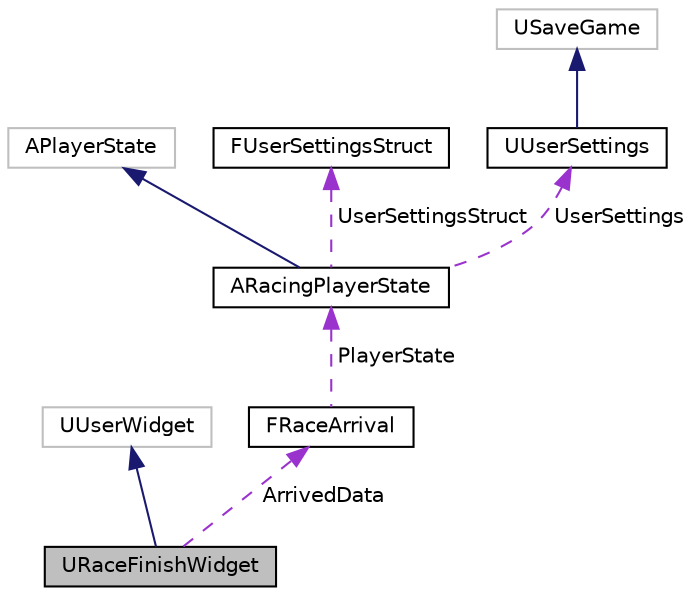 digraph "URaceFinishWidget"
{
 // LATEX_PDF_SIZE
  edge [fontname="Helvetica",fontsize="10",labelfontname="Helvetica",labelfontsize="10"];
  node [fontname="Helvetica",fontsize="10",shape=record];
  Node2 [label="URaceFinishWidget",height=0.2,width=0.4,color="black", fillcolor="grey75", style="filled", fontcolor="black",tooltip=" "];
  Node3 -> Node2 [dir="back",color="midnightblue",fontsize="10",style="solid",fontname="Helvetica"];
  Node3 [label="UUserWidget",height=0.2,width=0.4,color="grey75", fillcolor="white", style="filled",tooltip=" "];
  Node4 -> Node2 [dir="back",color="darkorchid3",fontsize="10",style="dashed",label=" ArrivedData" ,fontname="Helvetica"];
  Node4 [label="FRaceArrival",height=0.2,width=0.4,color="black", fillcolor="white", style="filled",URL="$struct_f_race_arrival.html",tooltip=" "];
  Node5 -> Node4 [dir="back",color="darkorchid3",fontsize="10",style="dashed",label=" PlayerState" ,fontname="Helvetica"];
  Node5 [label="ARacingPlayerState",height=0.2,width=0.4,color="black", fillcolor="white", style="filled",URL="$class_a_racing_player_state.html",tooltip=" "];
  Node6 -> Node5 [dir="back",color="midnightblue",fontsize="10",style="solid",fontname="Helvetica"];
  Node6 [label="APlayerState",height=0.2,width=0.4,color="grey75", fillcolor="white", style="filled",tooltip=" "];
  Node7 -> Node5 [dir="back",color="darkorchid3",fontsize="10",style="dashed",label=" UserSettingsStruct" ,fontname="Helvetica"];
  Node7 [label="FUserSettingsStruct",height=0.2,width=0.4,color="black", fillcolor="white", style="filled",URL="$struct_f_user_settings_struct.html",tooltip=" "];
  Node8 -> Node5 [dir="back",color="darkorchid3",fontsize="10",style="dashed",label=" UserSettings" ,fontname="Helvetica"];
  Node8 [label="UUserSettings",height=0.2,width=0.4,color="black", fillcolor="white", style="filled",URL="$class_u_user_settings.html",tooltip=" "];
  Node9 -> Node8 [dir="back",color="midnightblue",fontsize="10",style="solid",fontname="Helvetica"];
  Node9 [label="USaveGame",height=0.2,width=0.4,color="grey75", fillcolor="white", style="filled",tooltip=" "];
}
